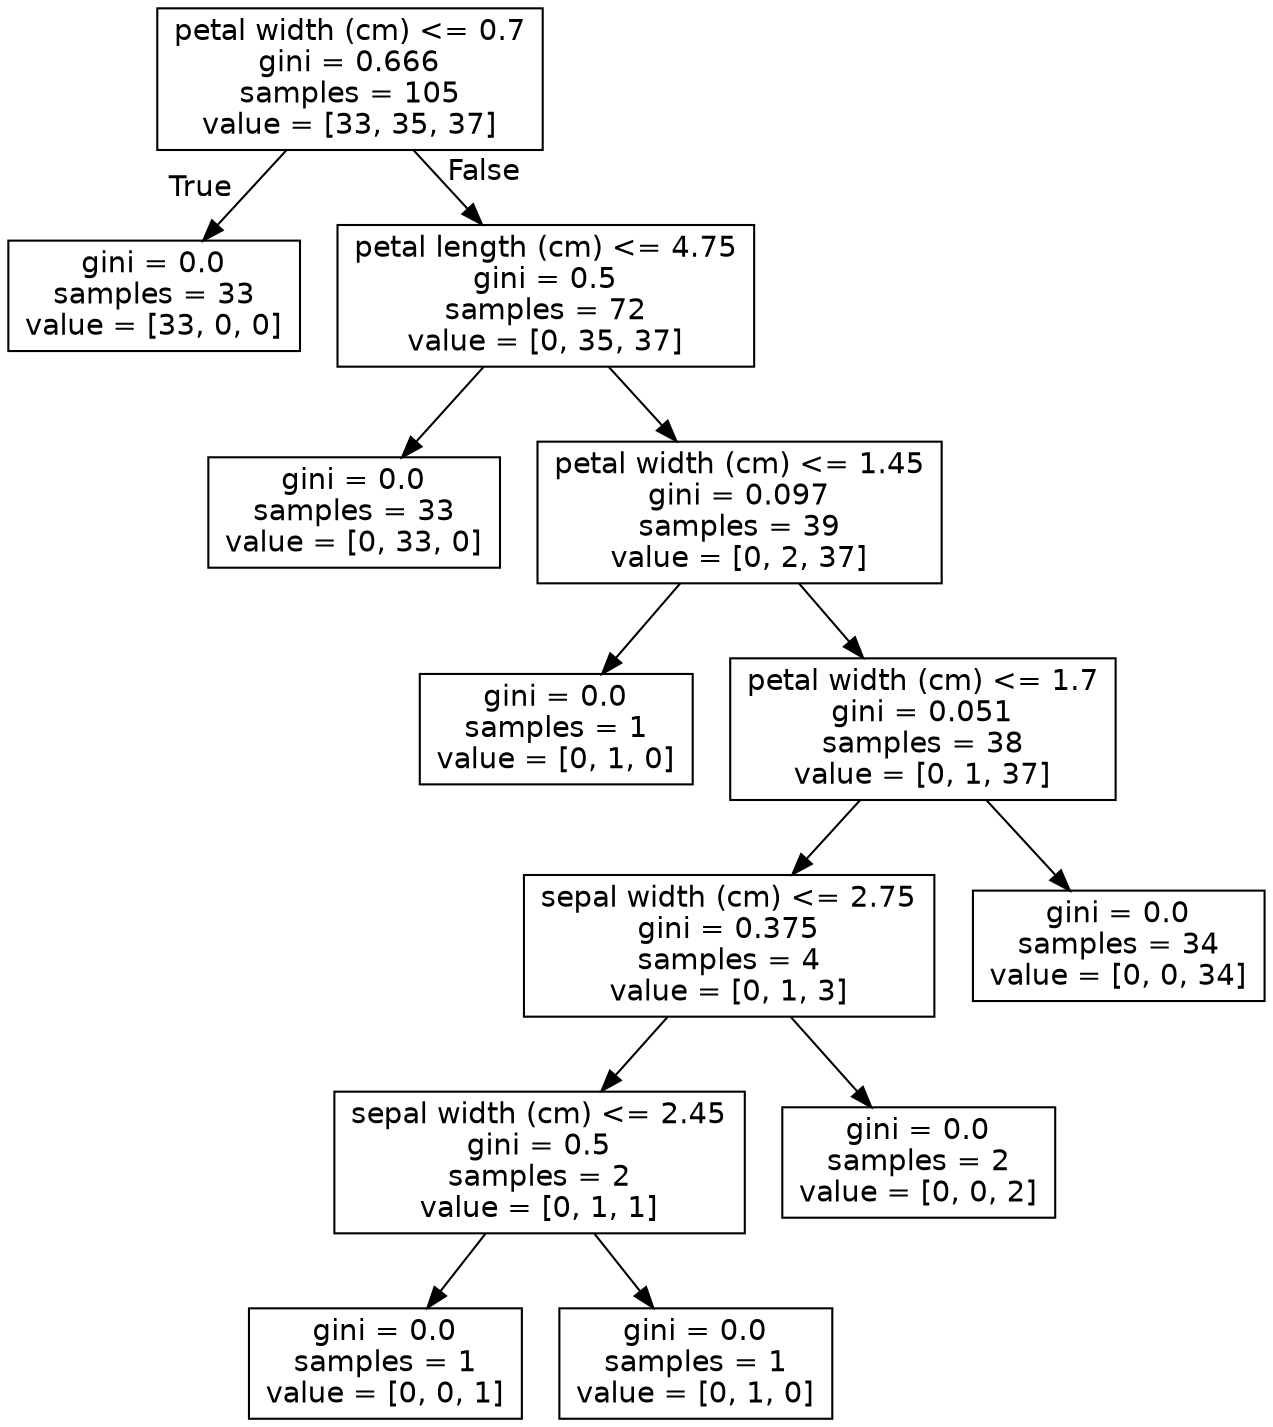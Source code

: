 digraph Tree {
node [shape=box, fontname="helvetica"] ;
edge [fontname="helvetica"] ;
0 [label="petal width (cm) <= 0.7\ngini = 0.666\nsamples = 105\nvalue = [33, 35, 37]"] ;
1 [label="gini = 0.0\nsamples = 33\nvalue = [33, 0, 0]"] ;
0 -> 1 [labeldistance=2.5, labelangle=45, headlabel="True"] ;
2 [label="petal length (cm) <= 4.75\ngini = 0.5\nsamples = 72\nvalue = [0, 35, 37]"] ;
0 -> 2 [labeldistance=2.5, labelangle=-45, headlabel="False"] ;
3 [label="gini = 0.0\nsamples = 33\nvalue = [0, 33, 0]"] ;
2 -> 3 ;
4 [label="petal width (cm) <= 1.45\ngini = 0.097\nsamples = 39\nvalue = [0, 2, 37]"] ;
2 -> 4 ;
5 [label="gini = 0.0\nsamples = 1\nvalue = [0, 1, 0]"] ;
4 -> 5 ;
6 [label="petal width (cm) <= 1.7\ngini = 0.051\nsamples = 38\nvalue = [0, 1, 37]"] ;
4 -> 6 ;
7 [label="sepal width (cm) <= 2.75\ngini = 0.375\nsamples = 4\nvalue = [0, 1, 3]"] ;
6 -> 7 ;
8 [label="sepal width (cm) <= 2.45\ngini = 0.5\nsamples = 2\nvalue = [0, 1, 1]"] ;
7 -> 8 ;
9 [label="gini = 0.0\nsamples = 1\nvalue = [0, 0, 1]"] ;
8 -> 9 ;
10 [label="gini = 0.0\nsamples = 1\nvalue = [0, 1, 0]"] ;
8 -> 10 ;
11 [label="gini = 0.0\nsamples = 2\nvalue = [0, 0, 2]"] ;
7 -> 11 ;
12 [label="gini = 0.0\nsamples = 34\nvalue = [0, 0, 34]"] ;
6 -> 12 ;
}